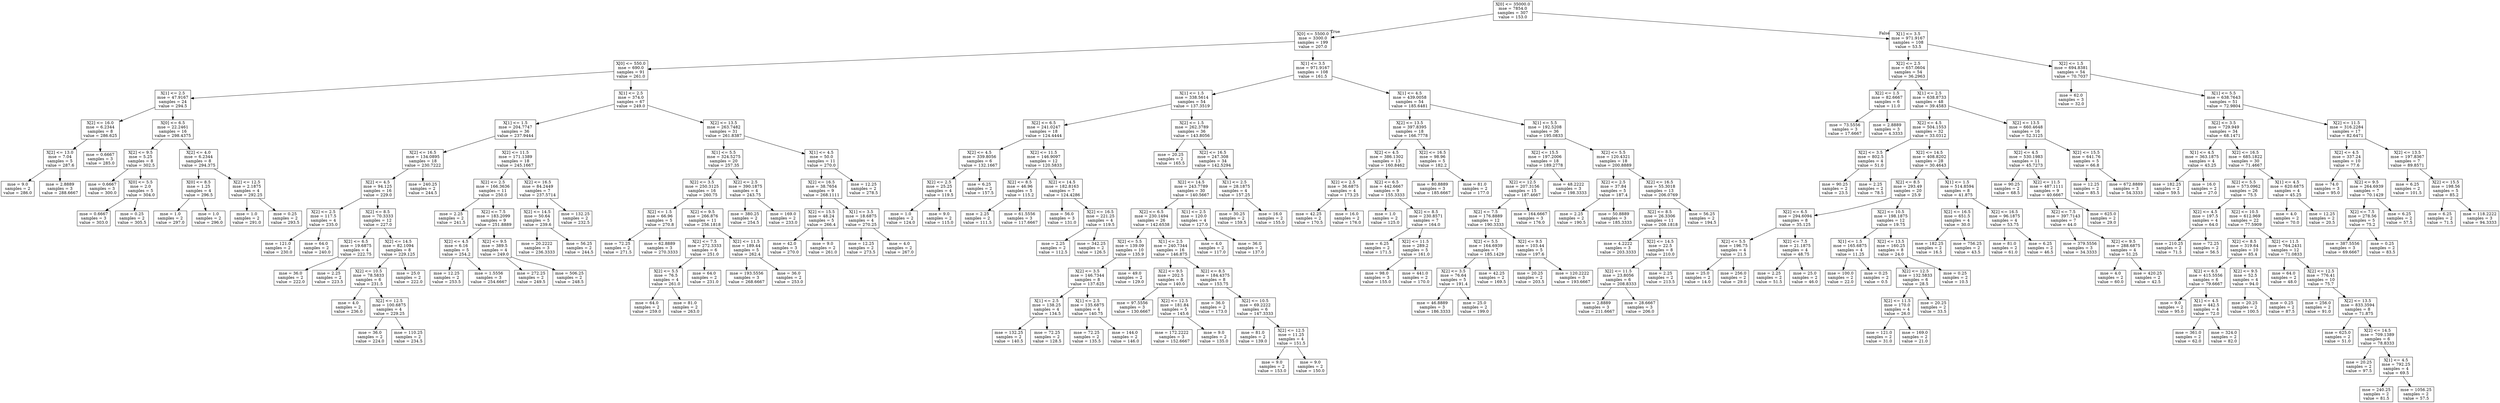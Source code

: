 digraph Tree {
node [shape=box] ;
0 [label="X[0] <= 35000.0\nmse = 7854.0\nsamples = 307\nvalue = 153.0"] ;
1 [label="X[0] <= 5500.0\nmse = 3300.0\nsamples = 199\nvalue = 207.0"] ;
0 -> 1 [labeldistance=2.5, labelangle=45, headlabel="True"] ;
2 [label="X[0] <= 550.0\nmse = 690.0\nsamples = 91\nvalue = 261.0"] ;
1 -> 2 ;
3 [label="X[1] <= 2.5\nmse = 47.9167\nsamples = 24\nvalue = 294.5"] ;
2 -> 3 ;
4 [label="X[2] <= 16.0\nmse = 6.2344\nsamples = 8\nvalue = 286.625"] ;
3 -> 4 ;
5 [label="X[2] <= 13.0\nmse = 7.04\nsamples = 5\nvalue = 287.6"] ;
4 -> 5 ;
6 [label="mse = 9.0\nsamples = 2\nvalue = 286.0"] ;
5 -> 6 ;
7 [label="mse = 2.8889\nsamples = 3\nvalue = 288.6667"] ;
5 -> 7 ;
8 [label="mse = 0.6667\nsamples = 3\nvalue = 285.0"] ;
4 -> 8 ;
9 [label="X[0] <= 6.5\nmse = 22.2461\nsamples = 16\nvalue = 298.4375"] ;
3 -> 9 ;
10 [label="X[2] <= 9.5\nmse = 5.25\nsamples = 8\nvalue = 302.5"] ;
9 -> 10 ;
11 [label="mse = 0.6667\nsamples = 3\nvalue = 300.0"] ;
10 -> 11 ;
12 [label="X[0] <= 5.5\nmse = 2.0\nsamples = 5\nvalue = 304.0"] ;
10 -> 12 ;
13 [label="mse = 0.6667\nsamples = 3\nvalue = 303.0"] ;
12 -> 13 ;
14 [label="mse = 0.25\nsamples = 2\nvalue = 305.5"] ;
12 -> 14 ;
15 [label="X[2] <= 4.0\nmse = 6.2344\nsamples = 8\nvalue = 294.375"] ;
9 -> 15 ;
16 [label="X[0] <= 8.5\nmse = 1.25\nsamples = 4\nvalue = 296.5"] ;
15 -> 16 ;
17 [label="mse = 1.0\nsamples = 2\nvalue = 297.0"] ;
16 -> 17 ;
18 [label="mse = 1.0\nsamples = 2\nvalue = 296.0"] ;
16 -> 18 ;
19 [label="X[2] <= 12.5\nmse = 2.1875\nsamples = 4\nvalue = 292.25"] ;
15 -> 19 ;
20 [label="mse = 1.0\nsamples = 2\nvalue = 291.0"] ;
19 -> 20 ;
21 [label="mse = 0.25\nsamples = 2\nvalue = 293.5"] ;
19 -> 21 ;
22 [label="X[1] <= 2.5\nmse = 374.0\nsamples = 67\nvalue = 249.0"] ;
2 -> 22 ;
23 [label="X[1] <= 1.5\nmse = 204.7747\nsamples = 36\nvalue = 237.9444"] ;
22 -> 23 ;
24 [label="X[2] <= 16.5\nmse = 134.0895\nsamples = 18\nvalue = 230.7222"] ;
23 -> 24 ;
25 [label="X[2] <= 4.5\nmse = 94.125\nsamples = 16\nvalue = 229.0"] ;
24 -> 25 ;
26 [label="X[2] <= 2.5\nmse = 117.5\nsamples = 4\nvalue = 235.0"] ;
25 -> 26 ;
27 [label="mse = 121.0\nsamples = 2\nvalue = 230.0"] ;
26 -> 27 ;
28 [label="mse = 64.0\nsamples = 2\nvalue = 240.0"] ;
26 -> 28 ;
29 [label="X[2] <= 8.5\nmse = 70.3333\nsamples = 12\nvalue = 227.0"] ;
25 -> 29 ;
30 [label="X[2] <= 6.5\nmse = 19.6875\nsamples = 4\nvalue = 222.75"] ;
29 -> 30 ;
31 [label="mse = 36.0\nsamples = 2\nvalue = 222.0"] ;
30 -> 31 ;
32 [label="mse = 2.25\nsamples = 2\nvalue = 223.5"] ;
30 -> 32 ;
33 [label="X[2] <= 14.5\nmse = 82.1094\nsamples = 8\nvalue = 229.125"] ;
29 -> 33 ;
34 [label="X[2] <= 10.5\nmse = 78.5833\nsamples = 6\nvalue = 231.5"] ;
33 -> 34 ;
35 [label="mse = 4.0\nsamples = 2\nvalue = 236.0"] ;
34 -> 35 ;
36 [label="X[2] <= 12.5\nmse = 100.6875\nsamples = 4\nvalue = 229.25"] ;
34 -> 36 ;
37 [label="mse = 36.0\nsamples = 2\nvalue = 224.0"] ;
36 -> 37 ;
38 [label="mse = 110.25\nsamples = 2\nvalue = 234.5"] ;
36 -> 38 ;
39 [label="mse = 25.0\nsamples = 2\nvalue = 222.0"] ;
33 -> 39 ;
40 [label="mse = 240.25\nsamples = 2\nvalue = 244.5"] ;
24 -> 40 ;
41 [label="X[2] <= 11.5\nmse = 171.1389\nsamples = 18\nvalue = 245.1667"] ;
23 -> 41 ;
42 [label="X[2] <= 2.5\nmse = 166.3636\nsamples = 11\nvalue = 250.0"] ;
41 -> 42 ;
43 [label="mse = 2.25\nsamples = 2\nvalue = 241.5"] ;
42 -> 43 ;
44 [label="X[2] <= 7.5\nmse = 183.2099\nsamples = 9\nvalue = 251.8889"] ;
42 -> 44 ;
45 [label="X[2] <= 4.5\nmse = 6.16\nsamples = 5\nvalue = 254.2"] ;
44 -> 45 ;
46 [label="mse = 12.25\nsamples = 2\nvalue = 253.5"] ;
45 -> 46 ;
47 [label="mse = 1.5556\nsamples = 3\nvalue = 254.6667"] ;
45 -> 47 ;
48 [label="X[2] <= 9.5\nmse = 389.5\nsamples = 4\nvalue = 249.0"] ;
44 -> 48 ;
49 [label="mse = 272.25\nsamples = 2\nvalue = 249.5"] ;
48 -> 49 ;
50 [label="mse = 506.25\nsamples = 2\nvalue = 248.5"] ;
48 -> 50 ;
51 [label="X[2] <= 16.5\nmse = 84.2449\nsamples = 7\nvalue = 237.5714"] ;
41 -> 51 ;
52 [label="X[2] <= 14.5\nmse = 50.64\nsamples = 5\nvalue = 239.6"] ;
51 -> 52 ;
53 [label="mse = 20.2222\nsamples = 3\nvalue = 236.3333"] ;
52 -> 53 ;
54 [label="mse = 56.25\nsamples = 2\nvalue = 244.5"] ;
52 -> 54 ;
55 [label="mse = 132.25\nsamples = 2\nvalue = 232.5"] ;
51 -> 55 ;
56 [label="X[2] <= 13.5\nmse = 263.7482\nsamples = 31\nvalue = 261.8387"] ;
22 -> 56 ;
57 [label="X[1] <= 5.5\nmse = 324.5275\nsamples = 20\nvalue = 257.35"] ;
56 -> 57 ;
58 [label="X[2] <= 3.5\nmse = 250.3125\nsamples = 16\nvalue = 260.75"] ;
57 -> 58 ;
59 [label="X[2] <= 1.5\nmse = 66.96\nsamples = 5\nvalue = 270.8"] ;
58 -> 59 ;
60 [label="mse = 72.25\nsamples = 2\nvalue = 271.5"] ;
59 -> 60 ;
61 [label="mse = 62.8889\nsamples = 3\nvalue = 270.3333"] ;
59 -> 61 ;
62 [label="X[2] <= 9.5\nmse = 266.876\nsamples = 11\nvalue = 256.1818"] ;
58 -> 62 ;
63 [label="X[2] <= 7.5\nmse = 272.3333\nsamples = 6\nvalue = 251.0"] ;
62 -> 63 ;
64 [label="X[2] <= 5.5\nmse = 76.5\nsamples = 4\nvalue = 261.0"] ;
63 -> 64 ;
65 [label="mse = 64.0\nsamples = 2\nvalue = 259.0"] ;
64 -> 65 ;
66 [label="mse = 81.0\nsamples = 2\nvalue = 263.0"] ;
64 -> 66 ;
67 [label="mse = 64.0\nsamples = 2\nvalue = 231.0"] ;
63 -> 67 ;
68 [label="X[2] <= 11.5\nmse = 189.44\nsamples = 5\nvalue = 262.4"] ;
62 -> 68 ;
69 [label="mse = 193.5556\nsamples = 3\nvalue = 268.6667"] ;
68 -> 69 ;
70 [label="mse = 36.0\nsamples = 2\nvalue = 253.0"] ;
68 -> 70 ;
71 [label="X[2] <= 2.5\nmse = 390.1875\nsamples = 4\nvalue = 243.75"] ;
57 -> 71 ;
72 [label="mse = 380.25\nsamples = 2\nvalue = 254.5"] ;
71 -> 72 ;
73 [label="mse = 169.0\nsamples = 2\nvalue = 233.0"] ;
71 -> 73 ;
74 [label="X[1] <= 4.5\nmse = 50.0\nsamples = 11\nvalue = 270.0"] ;
56 -> 74 ;
75 [label="X[2] <= 16.5\nmse = 38.7654\nsamples = 9\nvalue = 268.1111"] ;
74 -> 75 ;
76 [label="X[2] <= 15.5\nmse = 48.24\nsamples = 5\nvalue = 266.4"] ;
75 -> 76 ;
77 [label="mse = 42.0\nsamples = 3\nvalue = 270.0"] ;
76 -> 77 ;
78 [label="mse = 9.0\nsamples = 2\nvalue = 261.0"] ;
76 -> 78 ;
79 [label="X[1] <= 3.5\nmse = 18.6875\nsamples = 4\nvalue = 270.25"] ;
75 -> 79 ;
80 [label="mse = 12.25\nsamples = 2\nvalue = 273.5"] ;
79 -> 80 ;
81 [label="mse = 4.0\nsamples = 2\nvalue = 267.0"] ;
79 -> 81 ;
82 [label="mse = 12.25\nsamples = 2\nvalue = 278.5"] ;
74 -> 82 ;
83 [label="X[1] <= 3.5\nmse = 971.9167\nsamples = 108\nvalue = 161.5"] ;
1 -> 83 ;
84 [label="X[1] <= 1.5\nmse = 338.5614\nsamples = 54\nvalue = 137.3519"] ;
83 -> 84 ;
85 [label="X[2] <= 6.5\nmse = 241.0247\nsamples = 18\nvalue = 124.4444"] ;
84 -> 85 ;
86 [label="X[2] <= 4.5\nmse = 339.8056\nsamples = 6\nvalue = 132.1667"] ;
85 -> 86 ;
87 [label="X[2] <= 2.5\nmse = 25.25\nsamples = 4\nvalue = 119.5"] ;
86 -> 87 ;
88 [label="mse = 1.0\nsamples = 2\nvalue = 124.0"] ;
87 -> 88 ;
89 [label="mse = 9.0\nsamples = 2\nvalue = 115.0"] ;
87 -> 89 ;
90 [label="mse = 6.25\nsamples = 2\nvalue = 157.5"] ;
86 -> 90 ;
91 [label="X[2] <= 11.5\nmse = 146.9097\nsamples = 12\nvalue = 120.5833"] ;
85 -> 91 ;
92 [label="X[2] <= 8.5\nmse = 46.96\nsamples = 5\nvalue = 115.2"] ;
91 -> 92 ;
93 [label="mse = 2.25\nsamples = 2\nvalue = 111.5"] ;
92 -> 93 ;
94 [label="mse = 61.5556\nsamples = 3\nvalue = 117.6667"] ;
92 -> 94 ;
95 [label="X[2] <= 14.5\nmse = 182.8163\nsamples = 7\nvalue = 124.4286"] ;
91 -> 95 ;
96 [label="mse = 56.0\nsamples = 3\nvalue = 131.0"] ;
95 -> 96 ;
97 [label="X[2] <= 16.5\nmse = 221.25\nsamples = 4\nvalue = 119.5"] ;
95 -> 97 ;
98 [label="mse = 2.25\nsamples = 2\nvalue = 112.5"] ;
97 -> 98 ;
99 [label="mse = 342.25\nsamples = 2\nvalue = 126.5"] ;
97 -> 99 ;
100 [label="X[2] <= 1.5\nmse = 262.3789\nsamples = 36\nvalue = 143.8056"] ;
84 -> 100 ;
101 [label="mse = 20.25\nsamples = 2\nvalue = 165.5"] ;
100 -> 101 ;
102 [label="X[2] <= 16.5\nmse = 247.308\nsamples = 34\nvalue = 142.5294"] ;
100 -> 102 ;
103 [label="X[2] <= 14.5\nmse = 243.7789\nsamples = 30\nvalue = 140.5667"] ;
102 -> 103 ;
104 [label="X[2] <= 6.5\nmse = 230.1494\nsamples = 26\nvalue = 142.6538"] ;
103 -> 104 ;
105 [label="X[2] <= 5.5\nmse = 139.09\nsamples = 10\nvalue = 135.9"] ;
104 -> 105 ;
106 [label="X[2] <= 3.5\nmse = 146.7344\nsamples = 8\nvalue = 137.625"] ;
105 -> 106 ;
107 [label="X[1] <= 2.5\nmse = 138.25\nsamples = 4\nvalue = 134.5"] ;
106 -> 107 ;
108 [label="mse = 132.25\nsamples = 2\nvalue = 140.5"] ;
107 -> 108 ;
109 [label="mse = 72.25\nsamples = 2\nvalue = 128.5"] ;
107 -> 109 ;
110 [label="X[1] <= 2.5\nmse = 135.6875\nsamples = 4\nvalue = 140.75"] ;
106 -> 110 ;
111 [label="mse = 72.25\nsamples = 2\nvalue = 135.5"] ;
110 -> 111 ;
112 [label="mse = 144.0\nsamples = 2\nvalue = 146.0"] ;
110 -> 112 ;
113 [label="mse = 49.0\nsamples = 2\nvalue = 129.0"] ;
105 -> 113 ;
114 [label="X[1] <= 2.5\nmse = 240.7344\nsamples = 16\nvalue = 146.875"] ;
104 -> 114 ;
115 [label="X[2] <= 9.5\nmse = 202.5\nsamples = 8\nvalue = 140.0"] ;
114 -> 115 ;
116 [label="mse = 97.5556\nsamples = 3\nvalue = 130.6667"] ;
115 -> 116 ;
117 [label="X[2] <= 12.5\nmse = 181.84\nsamples = 5\nvalue = 145.6"] ;
115 -> 117 ;
118 [label="mse = 172.2222\nsamples = 3\nvalue = 152.6667"] ;
117 -> 118 ;
119 [label="mse = 9.0\nsamples = 2\nvalue = 135.0"] ;
117 -> 119 ;
120 [label="X[2] <= 8.5\nmse = 184.4375\nsamples = 8\nvalue = 153.75"] ;
114 -> 120 ;
121 [label="mse = 36.0\nsamples = 2\nvalue = 173.0"] ;
120 -> 121 ;
122 [label="X[2] <= 10.5\nmse = 69.2222\nsamples = 6\nvalue = 147.3333"] ;
120 -> 122 ;
123 [label="mse = 81.0\nsamples = 2\nvalue = 139.0"] ;
122 -> 123 ;
124 [label="X[2] <= 12.5\nmse = 11.25\nsamples = 4\nvalue = 151.5"] ;
122 -> 124 ;
125 [label="mse = 9.0\nsamples = 2\nvalue = 153.0"] ;
124 -> 125 ;
126 [label="mse = 9.0\nsamples = 2\nvalue = 150.0"] ;
124 -> 126 ;
127 [label="X[1] <= 2.5\nmse = 120.0\nsamples = 4\nvalue = 127.0"] ;
103 -> 127 ;
128 [label="mse = 4.0\nsamples = 2\nvalue = 117.0"] ;
127 -> 128 ;
129 [label="mse = 36.0\nsamples = 2\nvalue = 137.0"] ;
127 -> 129 ;
130 [label="X[1] <= 2.5\nmse = 28.1875\nsamples = 4\nvalue = 157.25"] ;
102 -> 130 ;
131 [label="mse = 30.25\nsamples = 2\nvalue = 159.5"] ;
130 -> 131 ;
132 [label="mse = 16.0\nsamples = 2\nvalue = 155.0"] ;
130 -> 132 ;
133 [label="X[1] <= 4.5\nmse = 439.0058\nsamples = 54\nvalue = 185.6481"] ;
83 -> 133 ;
134 [label="X[2] <= 13.5\nmse = 397.8395\nsamples = 18\nvalue = 166.7778"] ;
133 -> 134 ;
135 [label="X[2] <= 4.5\nmse = 386.1302\nsamples = 13\nvalue = 160.8462"] ;
134 -> 135 ;
136 [label="X[2] <= 2.5\nmse = 36.6875\nsamples = 4\nvalue = 173.25"] ;
135 -> 136 ;
137 [label="mse = 42.25\nsamples = 2\nvalue = 170.5"] ;
136 -> 137 ;
138 [label="mse = 16.0\nsamples = 2\nvalue = 176.0"] ;
136 -> 138 ;
139 [label="X[2] <= 6.5\nmse = 442.6667\nsamples = 9\nvalue = 155.3333"] ;
135 -> 139 ;
140 [label="mse = 1.0\nsamples = 2\nvalue = 125.0"] ;
139 -> 140 ;
141 [label="X[2] <= 8.5\nmse = 230.8571\nsamples = 7\nvalue = 164.0"] ;
139 -> 141 ;
142 [label="mse = 6.25\nsamples = 2\nvalue = 171.5"] ;
141 -> 142 ;
143 [label="X[2] <= 11.5\nmse = 289.2\nsamples = 5\nvalue = 161.0"] ;
141 -> 143 ;
144 [label="mse = 98.0\nsamples = 3\nvalue = 155.0"] ;
143 -> 144 ;
145 [label="mse = 441.0\nsamples = 2\nvalue = 170.0"] ;
143 -> 145 ;
146 [label="X[2] <= 16.5\nmse = 98.96\nsamples = 5\nvalue = 182.2"] ;
134 -> 146 ;
147 [label="mse = 80.8889\nsamples = 3\nvalue = 185.6667"] ;
146 -> 147 ;
148 [label="mse = 81.0\nsamples = 2\nvalue = 177.0"] ;
146 -> 148 ;
149 [label="X[1] <= 5.5\nmse = 192.5208\nsamples = 36\nvalue = 195.0833"] ;
133 -> 149 ;
150 [label="X[2] <= 15.5\nmse = 197.2006\nsamples = 18\nvalue = 189.2778"] ;
149 -> 150 ;
151 [label="X[2] <= 12.5\nmse = 207.3156\nsamples = 15\nvalue = 187.4667"] ;
150 -> 151 ;
152 [label="X[2] <= 7.5\nmse = 176.8889\nsamples = 12\nvalue = 190.3333"] ;
151 -> 152 ;
153 [label="X[2] <= 5.5\nmse = 164.6939\nsamples = 7\nvalue = 185.1429"] ;
152 -> 153 ;
154 [label="X[2] <= 3.5\nmse = 76.64\nsamples = 5\nvalue = 191.4"] ;
153 -> 154 ;
155 [label="mse = 46.8889\nsamples = 3\nvalue = 186.3333"] ;
154 -> 155 ;
156 [label="mse = 25.0\nsamples = 2\nvalue = 199.0"] ;
154 -> 156 ;
157 [label="mse = 42.25\nsamples = 2\nvalue = 169.5"] ;
153 -> 157 ;
158 [label="X[2] <= 9.5\nmse = 103.44\nsamples = 5\nvalue = 197.6"] ;
152 -> 158 ;
159 [label="mse = 20.25\nsamples = 2\nvalue = 203.5"] ;
158 -> 159 ;
160 [label="mse = 120.2222\nsamples = 3\nvalue = 193.6667"] ;
158 -> 160 ;
161 [label="mse = 164.6667\nsamples = 3\nvalue = 176.0"] ;
151 -> 161 ;
162 [label="mse = 48.2222\nsamples = 3\nvalue = 198.3333"] ;
150 -> 162 ;
163 [label="X[2] <= 5.5\nmse = 120.4321\nsamples = 18\nvalue = 200.8889"] ;
149 -> 163 ;
164 [label="X[2] <= 2.5\nmse = 37.84\nsamples = 5\nvalue = 187.4"] ;
163 -> 164 ;
165 [label="mse = 2.25\nsamples = 2\nvalue = 190.5"] ;
164 -> 165 ;
166 [label="mse = 50.8889\nsamples = 3\nvalue = 185.3333"] ;
164 -> 166 ;
167 [label="X[2] <= 16.5\nmse = 55.3018\nsamples = 13\nvalue = 206.0769"] ;
163 -> 167 ;
168 [label="X[2] <= 8.5\nmse = 26.3306\nsamples = 11\nvalue = 208.1818"] ;
167 -> 168 ;
169 [label="mse = 4.2222\nsamples = 3\nvalue = 203.3333"] ;
168 -> 169 ;
170 [label="X[2] <= 14.5\nmse = 22.5\nsamples = 8\nvalue = 210.0"] ;
168 -> 170 ;
171 [label="X[2] <= 11.5\nmse = 23.8056\nsamples = 6\nvalue = 208.8333"] ;
170 -> 171 ;
172 [label="mse = 2.8889\nsamples = 3\nvalue = 211.6667"] ;
171 -> 172 ;
173 [label="mse = 28.6667\nsamples = 3\nvalue = 206.0"] ;
171 -> 173 ;
174 [label="mse = 2.25\nsamples = 2\nvalue = 213.5"] ;
170 -> 174 ;
175 [label="mse = 56.25\nsamples = 2\nvalue = 194.5"] ;
167 -> 175 ;
176 [label="X[1] <= 3.5\nmse = 971.9167\nsamples = 108\nvalue = 53.5"] ;
0 -> 176 [labeldistance=2.5, labelangle=-45, headlabel="False"] ;
177 [label="X[2] <= 2.5\nmse = 657.0604\nsamples = 54\nvalue = 36.2963"] ;
176 -> 177 ;
178 [label="X[2] <= 1.5\nmse = 82.6667\nsamples = 6\nvalue = 11.0"] ;
177 -> 178 ;
179 [label="mse = 73.5556\nsamples = 3\nvalue = 17.6667"] ;
178 -> 179 ;
180 [label="mse = 2.8889\nsamples = 3\nvalue = 4.3333"] ;
178 -> 180 ;
181 [label="X[1] <= 2.5\nmse = 638.8733\nsamples = 48\nvalue = 39.4583"] ;
177 -> 181 ;
182 [label="X[2] <= 4.5\nmse = 504.1553\nsamples = 32\nvalue = 33.0312"] ;
181 -> 182 ;
183 [label="X[2] <= 3.5\nmse = 802.5\nsamples = 4\nvalue = 51.0"] ;
182 -> 183 ;
184 [label="mse = 90.25\nsamples = 2\nvalue = 23.5"] ;
183 -> 184 ;
185 [label="mse = 2.25\nsamples = 2\nvalue = 78.5"] ;
183 -> 185 ;
186 [label="X[2] <= 14.5\nmse = 408.8202\nsamples = 28\nvalue = 30.4643"] ;
182 -> 186 ;
187 [label="X[2] <= 8.5\nmse = 293.49\nsamples = 20\nvalue = 25.9"] ;
186 -> 187 ;
188 [label="X[2] <= 6.5\nmse = 294.6094\nsamples = 8\nvalue = 35.125"] ;
187 -> 188 ;
189 [label="X[2] <= 5.5\nmse = 196.75\nsamples = 4\nvalue = 21.5"] ;
188 -> 189 ;
190 [label="mse = 25.0\nsamples = 2\nvalue = 14.0"] ;
189 -> 190 ;
191 [label="mse = 256.0\nsamples = 2\nvalue = 29.0"] ;
189 -> 191 ;
192 [label="X[2] <= 7.5\nmse = 21.1875\nsamples = 4\nvalue = 48.75"] ;
188 -> 192 ;
193 [label="mse = 2.25\nsamples = 2\nvalue = 51.5"] ;
192 -> 193 ;
194 [label="mse = 25.0\nsamples = 2\nvalue = 46.0"] ;
192 -> 194 ;
195 [label="X[2] <= 10.5\nmse = 198.1875\nsamples = 12\nvalue = 19.75"] ;
187 -> 195 ;
196 [label="X[1] <= 1.5\nmse = 165.6875\nsamples = 4\nvalue = 11.25"] ;
195 -> 196 ;
197 [label="mse = 100.0\nsamples = 2\nvalue = 22.0"] ;
196 -> 197 ;
198 [label="mse = 0.25\nsamples = 2\nvalue = 0.5"] ;
196 -> 198 ;
199 [label="X[2] <= 13.5\nmse = 160.25\nsamples = 8\nvalue = 24.0"] ;
195 -> 199 ;
200 [label="X[2] <= 12.5\nmse = 132.5833\nsamples = 6\nvalue = 28.5"] ;
199 -> 200 ;
201 [label="X[2] <= 11.5\nmse = 170.0\nsamples = 4\nvalue = 26.0"] ;
200 -> 201 ;
202 [label="mse = 121.0\nsamples = 2\nvalue = 31.0"] ;
201 -> 202 ;
203 [label="mse = 169.0\nsamples = 2\nvalue = 21.0"] ;
201 -> 203 ;
204 [label="mse = 20.25\nsamples = 2\nvalue = 33.5"] ;
200 -> 204 ;
205 [label="mse = 0.25\nsamples = 2\nvalue = 10.5"] ;
199 -> 205 ;
206 [label="X[1] <= 1.5\nmse = 514.8594\nsamples = 8\nvalue = 41.875"] ;
186 -> 206 ;
207 [label="X[2] <= 16.5\nmse = 651.5\nsamples = 4\nvalue = 30.0"] ;
206 -> 207 ;
208 [label="mse = 182.25\nsamples = 2\nvalue = 16.5"] ;
207 -> 208 ;
209 [label="mse = 756.25\nsamples = 2\nvalue = 43.5"] ;
207 -> 209 ;
210 [label="X[2] <= 16.5\nmse = 96.1875\nsamples = 4\nvalue = 53.75"] ;
206 -> 210 ;
211 [label="mse = 81.0\nsamples = 2\nvalue = 61.0"] ;
210 -> 211 ;
212 [label="mse = 6.25\nsamples = 2\nvalue = 46.5"] ;
210 -> 212 ;
213 [label="X[2] <= 13.5\nmse = 660.4648\nsamples = 16\nvalue = 52.3125"] ;
181 -> 213 ;
214 [label="X[2] <= 4.5\nmse = 530.1983\nsamples = 11\nvalue = 45.7273"] ;
213 -> 214 ;
215 [label="mse = 90.25\nsamples = 2\nvalue = 68.5"] ;
214 -> 215 ;
216 [label="X[2] <= 11.5\nmse = 487.1111\nsamples = 9\nvalue = 40.6667"] ;
214 -> 216 ;
217 [label="X[2] <= 7.5\nmse = 397.7143\nsamples = 7\nvalue = 44.0"] ;
216 -> 217 ;
218 [label="mse = 379.5556\nsamples = 3\nvalue = 34.3333"] ;
217 -> 218 ;
219 [label="X[2] <= 9.5\nmse = 288.6875\nsamples = 4\nvalue = 51.25"] ;
217 -> 219 ;
220 [label="mse = 4.0\nsamples = 2\nvalue = 60.0"] ;
219 -> 220 ;
221 [label="mse = 420.25\nsamples = 2\nvalue = 42.5"] ;
219 -> 221 ;
222 [label="mse = 625.0\nsamples = 2\nvalue = 29.0"] ;
216 -> 222 ;
223 [label="X[2] <= 15.5\nmse = 641.76\nsamples = 5\nvalue = 66.8"] ;
213 -> 223 ;
224 [label="mse = 12.25\nsamples = 2\nvalue = 85.5"] ;
223 -> 224 ;
225 [label="mse = 672.8889\nsamples = 3\nvalue = 54.3333"] ;
223 -> 225 ;
226 [label="X[2] <= 1.5\nmse = 694.8381\nsamples = 54\nvalue = 70.7037"] ;
176 -> 226 ;
227 [label="mse = 62.0\nsamples = 3\nvalue = 32.0"] ;
226 -> 227 ;
228 [label="X[1] <= 5.5\nmse = 638.7643\nsamples = 51\nvalue = 72.9804"] ;
226 -> 228 ;
229 [label="X[2] <= 3.5\nmse = 729.949\nsamples = 34\nvalue = 68.1471"] ;
228 -> 229 ;
230 [label="X[1] <= 4.5\nmse = 363.1875\nsamples = 4\nvalue = 43.25"] ;
229 -> 230 ;
231 [label="mse = 182.25\nsamples = 2\nvalue = 59.5"] ;
230 -> 231 ;
232 [label="mse = 16.0\nsamples = 2\nvalue = 27.0"] ;
230 -> 232 ;
233 [label="X[2] <= 16.5\nmse = 685.1822\nsamples = 30\nvalue = 71.4667"] ;
229 -> 233 ;
234 [label="X[2] <= 5.5\nmse = 573.0962\nsamples = 26\nvalue = 75.5"] ;
233 -> 234 ;
235 [label="X[2] <= 4.5\nmse = 197.5\nsamples = 4\nvalue = 64.0"] ;
234 -> 235 ;
236 [label="mse = 210.25\nsamples = 2\nvalue = 71.5"] ;
235 -> 236 ;
237 [label="mse = 72.25\nsamples = 2\nvalue = 56.5"] ;
235 -> 237 ;
238 [label="X[2] <= 10.5\nmse = 612.969\nsamples = 22\nvalue = 77.5909"] ;
234 -> 238 ;
239 [label="X[2] <= 8.5\nmse = 319.64\nsamples = 10\nvalue = 85.4"] ;
238 -> 239 ;
240 [label="X[2] <= 6.5\nmse = 415.5556\nsamples = 6\nvalue = 79.6667"] ;
239 -> 240 ;
241 [label="mse = 9.0\nsamples = 2\nvalue = 95.0"] ;
240 -> 241 ;
242 [label="X[1] <= 4.5\nmse = 442.5\nsamples = 4\nvalue = 72.0"] ;
240 -> 242 ;
243 [label="mse = 361.0\nsamples = 2\nvalue = 62.0"] ;
242 -> 243 ;
244 [label="mse = 324.0\nsamples = 2\nvalue = 82.0"] ;
242 -> 244 ;
245 [label="X[2] <= 9.5\nmse = 52.5\nsamples = 4\nvalue = 94.0"] ;
239 -> 245 ;
246 [label="mse = 20.25\nsamples = 2\nvalue = 100.5"] ;
245 -> 246 ;
247 [label="mse = 0.25\nsamples = 2\nvalue = 87.5"] ;
245 -> 247 ;
248 [label="X[2] <= 11.5\nmse = 764.2431\nsamples = 12\nvalue = 71.0833"] ;
238 -> 248 ;
249 [label="mse = 64.0\nsamples = 2\nvalue = 48.0"] ;
248 -> 249 ;
250 [label="X[2] <= 12.5\nmse = 776.41\nsamples = 10\nvalue = 75.7"] ;
248 -> 250 ;
251 [label="mse = 256.0\nsamples = 2\nvalue = 91.0"] ;
250 -> 251 ;
252 [label="X[2] <= 13.5\nmse = 833.3594\nsamples = 8\nvalue = 71.875"] ;
250 -> 252 ;
253 [label="mse = 625.0\nsamples = 2\nvalue = 51.0"] ;
252 -> 253 ;
254 [label="X[2] <= 14.5\nmse = 709.1389\nsamples = 6\nvalue = 78.8333"] ;
252 -> 254 ;
255 [label="mse = 20.25\nsamples = 2\nvalue = 97.5"] ;
254 -> 255 ;
256 [label="X[1] <= 4.5\nmse = 792.25\nsamples = 4\nvalue = 69.5"] ;
254 -> 256 ;
257 [label="mse = 240.25\nsamples = 2\nvalue = 81.5"] ;
256 -> 257 ;
258 [label="mse = 1056.25\nsamples = 2\nvalue = 57.5"] ;
256 -> 258 ;
259 [label="X[1] <= 4.5\nmse = 620.6875\nsamples = 4\nvalue = 45.25"] ;
233 -> 259 ;
260 [label="mse = 4.0\nsamples = 2\nvalue = 70.0"] ;
259 -> 260 ;
261 [label="mse = 12.25\nsamples = 2\nvalue = 20.5"] ;
259 -> 261 ;
262 [label="X[2] <= 11.5\nmse = 316.2284\nsamples = 17\nvalue = 82.6471"] ;
228 -> 262 ;
263 [label="X[2] <= 4.5\nmse = 337.24\nsamples = 10\nvalue = 77.6"] ;
262 -> 263 ;
264 [label="mse = 74.0\nsamples = 3\nvalue = 95.0"] ;
263 -> 264 ;
265 [label="X[2] <= 9.5\nmse = 264.6939\nsamples = 7\nvalue = 70.1429"] ;
263 -> 265 ;
266 [label="X[2] <= 7.5\nmse = 278.56\nsamples = 5\nvalue = 75.2"] ;
265 -> 266 ;
267 [label="mse = 387.5556\nsamples = 3\nvalue = 69.6667"] ;
266 -> 267 ;
268 [label="mse = 0.25\nsamples = 2\nvalue = 83.5"] ;
266 -> 268 ;
269 [label="mse = 6.25\nsamples = 2\nvalue = 57.5"] ;
265 -> 269 ;
270 [label="X[2] <= 13.5\nmse = 197.8367\nsamples = 7\nvalue = 89.8571"] ;
262 -> 270 ;
271 [label="mse = 6.25\nsamples = 2\nvalue = 101.5"] ;
270 -> 271 ;
272 [label="X[2] <= 15.5\nmse = 198.56\nsamples = 5\nvalue = 85.2"] ;
270 -> 272 ;
273 [label="mse = 6.25\nsamples = 2\nvalue = 71.5"] ;
272 -> 273 ;
274 [label="mse = 118.2222\nsamples = 3\nvalue = 94.3333"] ;
272 -> 274 ;
}